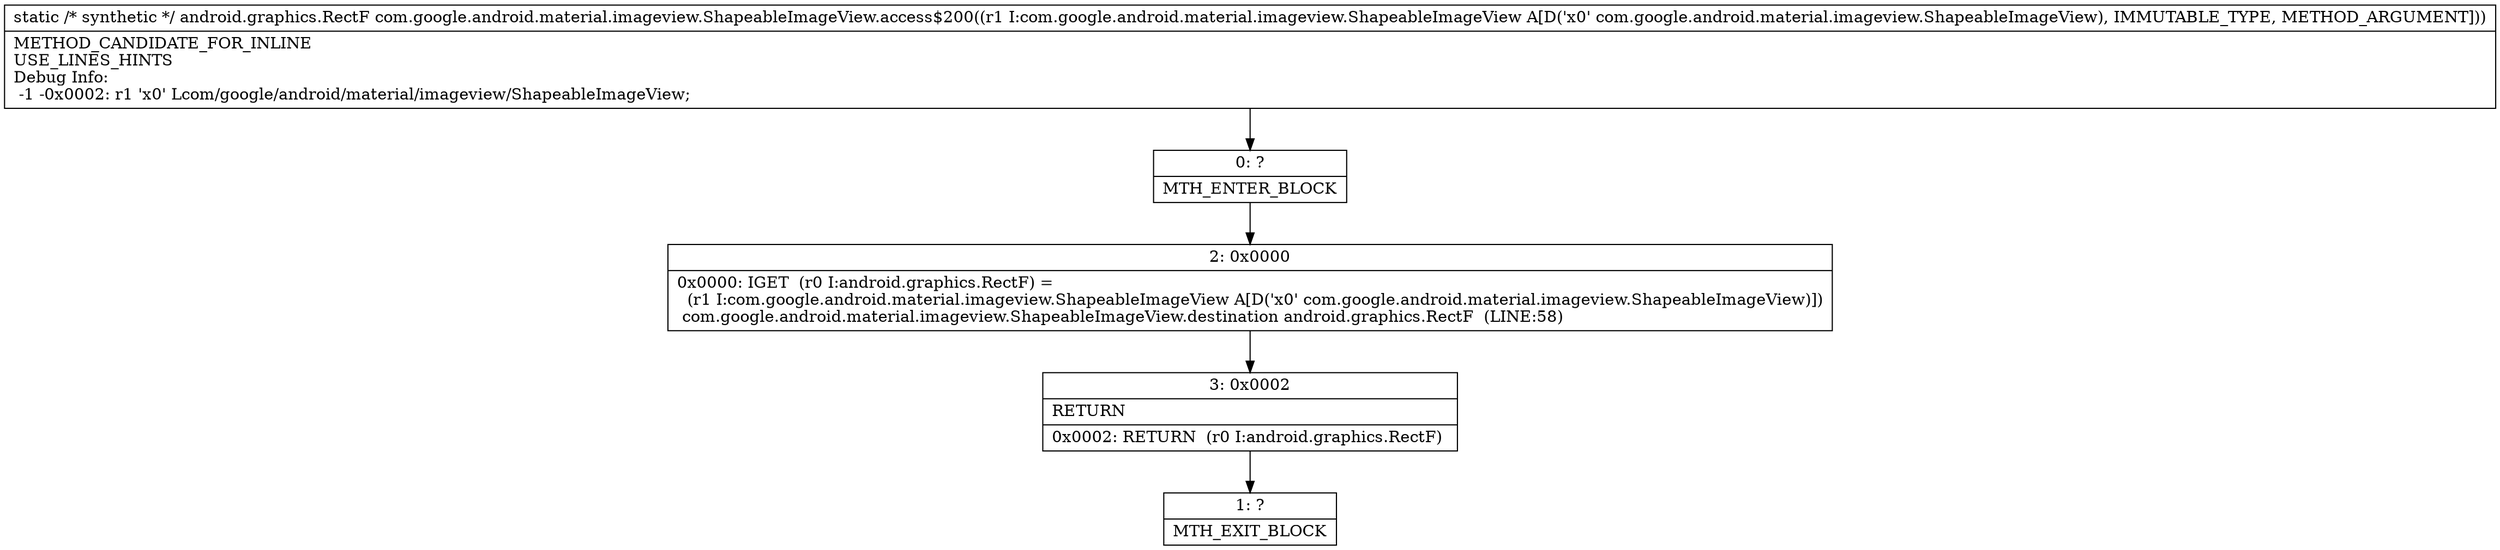 digraph "CFG forcom.google.android.material.imageview.ShapeableImageView.access$200(Lcom\/google\/android\/material\/imageview\/ShapeableImageView;)Landroid\/graphics\/RectF;" {
Node_0 [shape=record,label="{0\:\ ?|MTH_ENTER_BLOCK\l}"];
Node_2 [shape=record,label="{2\:\ 0x0000|0x0000: IGET  (r0 I:android.graphics.RectF) = \l  (r1 I:com.google.android.material.imageview.ShapeableImageView A[D('x0' com.google.android.material.imageview.ShapeableImageView)])\l com.google.android.material.imageview.ShapeableImageView.destination android.graphics.RectF  (LINE:58)\l}"];
Node_3 [shape=record,label="{3\:\ 0x0002|RETURN\l|0x0002: RETURN  (r0 I:android.graphics.RectF) \l}"];
Node_1 [shape=record,label="{1\:\ ?|MTH_EXIT_BLOCK\l}"];
MethodNode[shape=record,label="{static \/* synthetic *\/ android.graphics.RectF com.google.android.material.imageview.ShapeableImageView.access$200((r1 I:com.google.android.material.imageview.ShapeableImageView A[D('x0' com.google.android.material.imageview.ShapeableImageView), IMMUTABLE_TYPE, METHOD_ARGUMENT]))  | METHOD_CANDIDATE_FOR_INLINE\lUSE_LINES_HINTS\lDebug Info:\l  \-1 \-0x0002: r1 'x0' Lcom\/google\/android\/material\/imageview\/ShapeableImageView;\l}"];
MethodNode -> Node_0;Node_0 -> Node_2;
Node_2 -> Node_3;
Node_3 -> Node_1;
}

